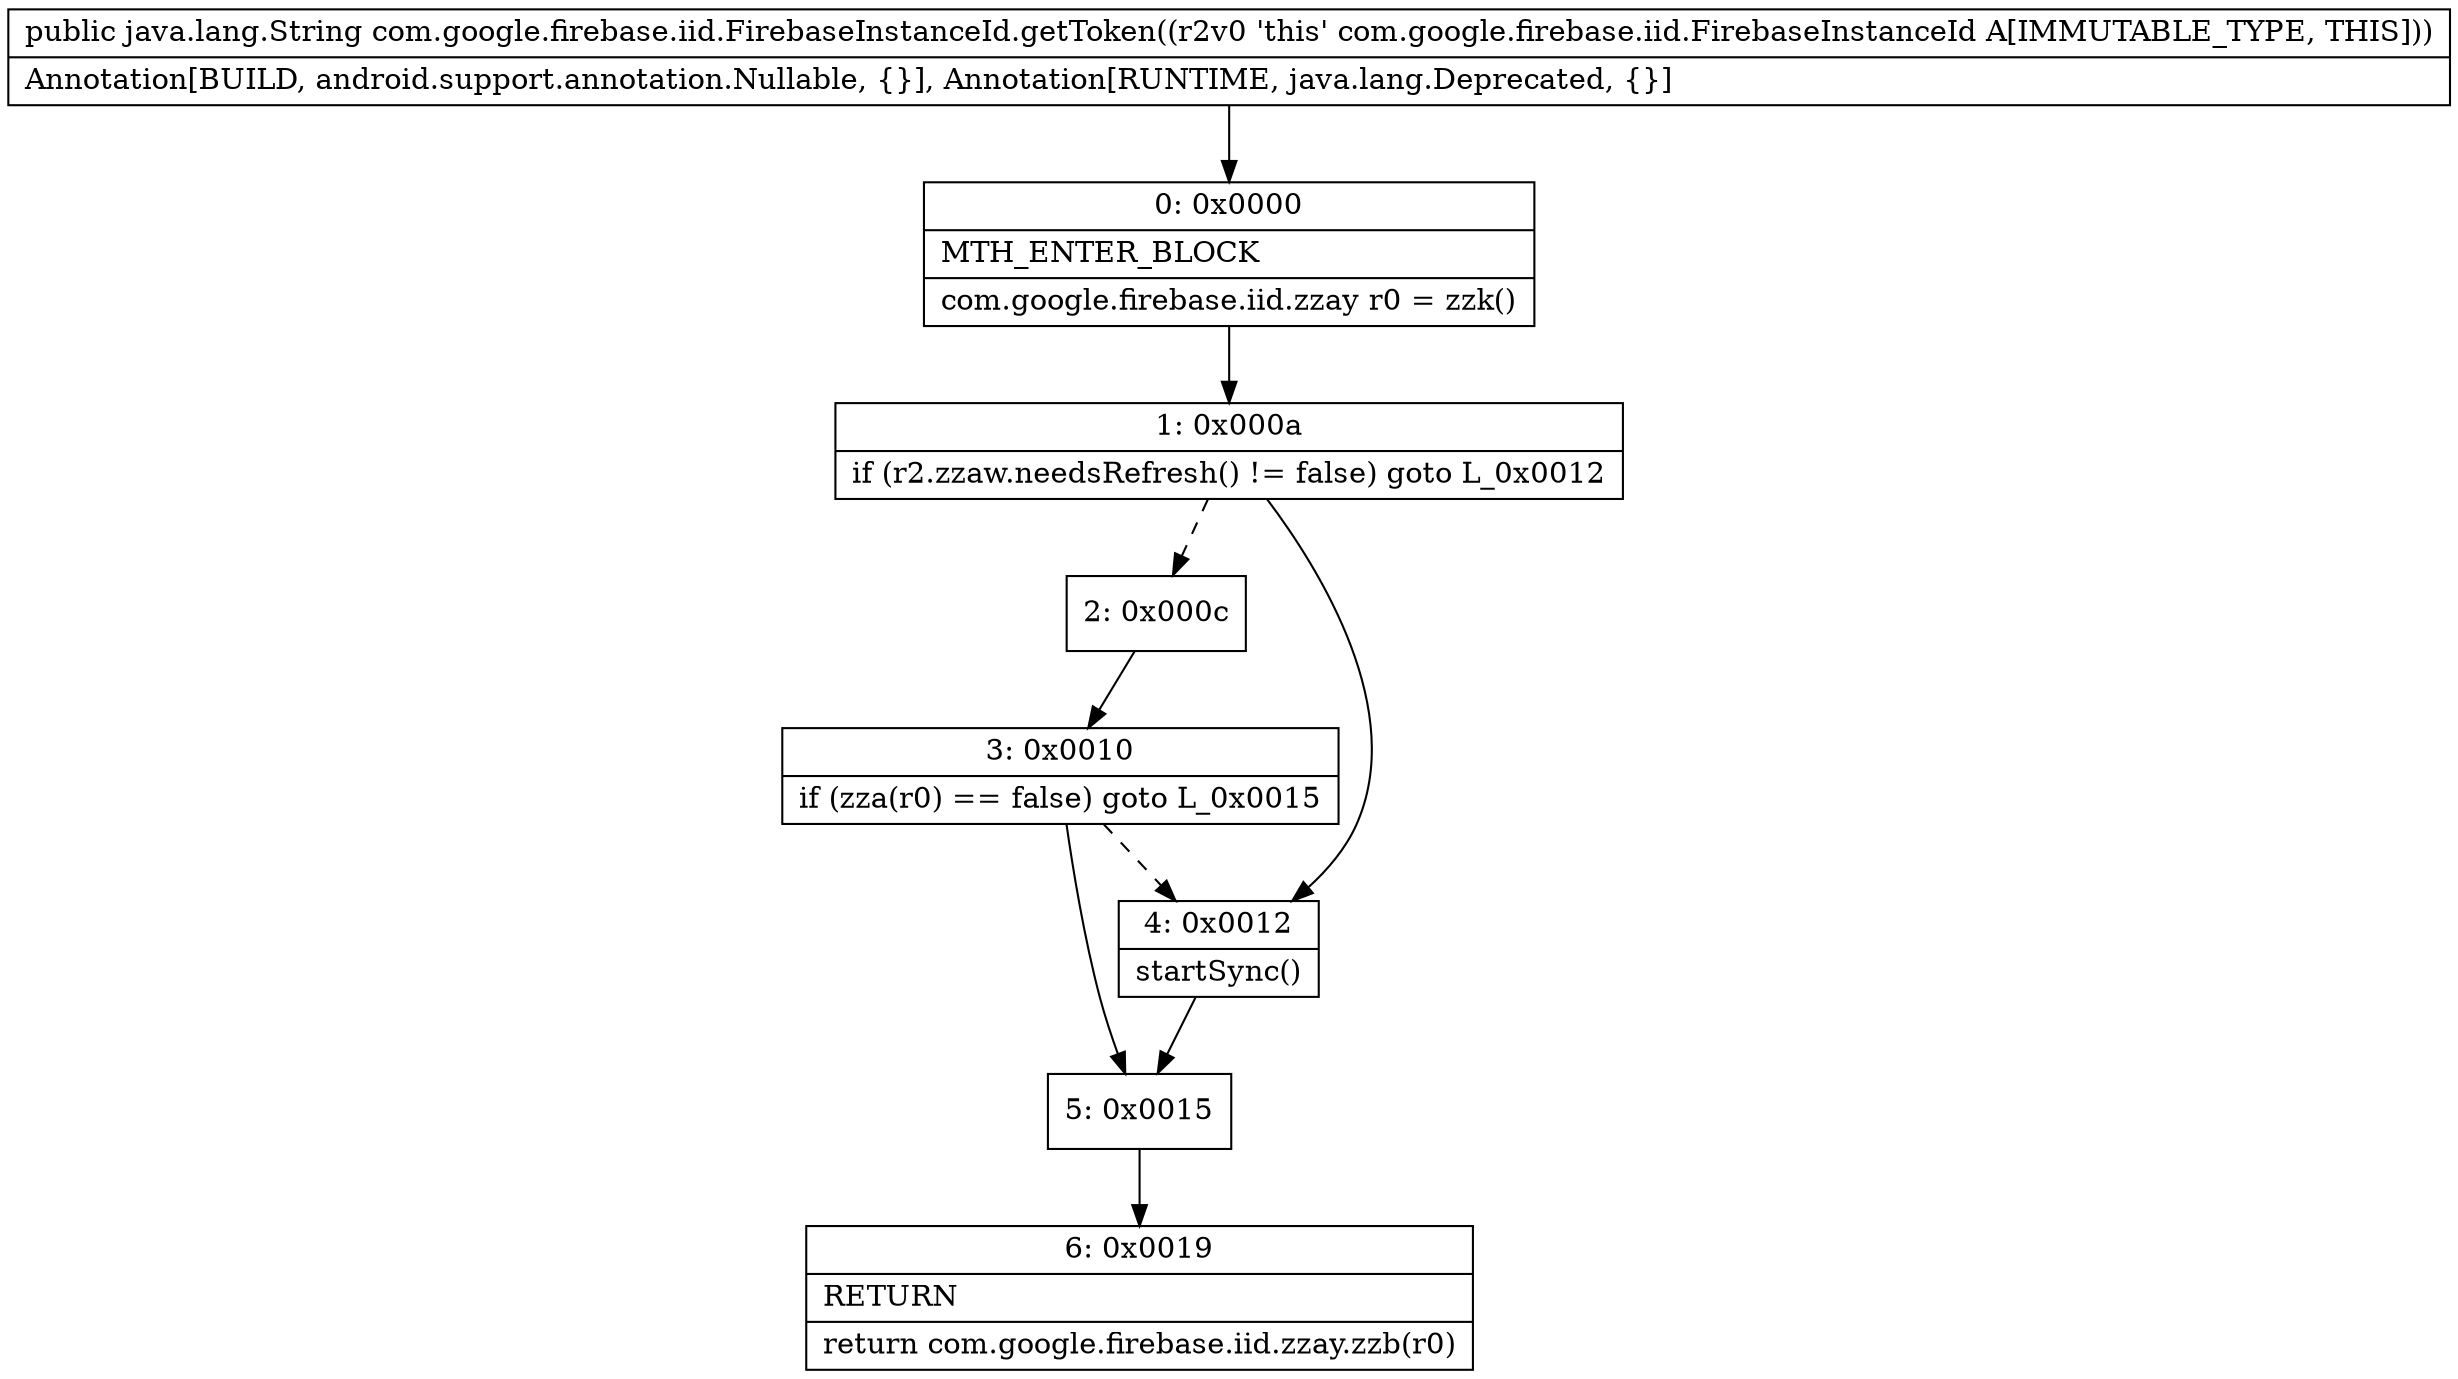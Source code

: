 digraph "CFG forcom.google.firebase.iid.FirebaseInstanceId.getToken()Ljava\/lang\/String;" {
Node_0 [shape=record,label="{0\:\ 0x0000|MTH_ENTER_BLOCK\l|com.google.firebase.iid.zzay r0 = zzk()\l}"];
Node_1 [shape=record,label="{1\:\ 0x000a|if (r2.zzaw.needsRefresh() != false) goto L_0x0012\l}"];
Node_2 [shape=record,label="{2\:\ 0x000c}"];
Node_3 [shape=record,label="{3\:\ 0x0010|if (zza(r0) == false) goto L_0x0015\l}"];
Node_4 [shape=record,label="{4\:\ 0x0012|startSync()\l}"];
Node_5 [shape=record,label="{5\:\ 0x0015}"];
Node_6 [shape=record,label="{6\:\ 0x0019|RETURN\l|return com.google.firebase.iid.zzay.zzb(r0)\l}"];
MethodNode[shape=record,label="{public java.lang.String com.google.firebase.iid.FirebaseInstanceId.getToken((r2v0 'this' com.google.firebase.iid.FirebaseInstanceId A[IMMUTABLE_TYPE, THIS]))  | Annotation[BUILD, android.support.annotation.Nullable, \{\}], Annotation[RUNTIME, java.lang.Deprecated, \{\}]\l}"];
MethodNode -> Node_0;
Node_0 -> Node_1;
Node_1 -> Node_2[style=dashed];
Node_1 -> Node_4;
Node_2 -> Node_3;
Node_3 -> Node_4[style=dashed];
Node_3 -> Node_5;
Node_4 -> Node_5;
Node_5 -> Node_6;
}


